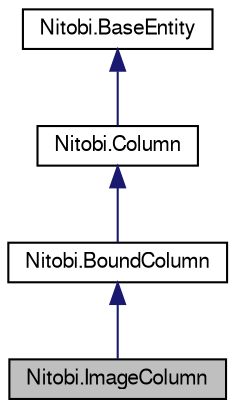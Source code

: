 digraph G
{
  bgcolor="transparent";
  edge [fontname="FreeSans",fontsize=10,labelfontname="FreeSans",labelfontsize=10];
  node [fontname="FreeSans",fontsize=10,shape=record];
  Node1 [label="Nitobi.ImageColumn",height=0.2,width=0.4,color="black", fillcolor="grey75", style="filled" fontcolor="black"];
  Node2 -> Node1 [dir=back,color="midnightblue",fontsize=10,style="solid",fontname="FreeSans"];
  Node2 [label="Nitobi.BoundColumn",height=0.2,width=0.4,color="black",URL="$class_nitobi_1_1_bound_column.html"];
  Node3 -> Node2 [dir=back,color="midnightblue",fontsize=10,style="solid",fontname="FreeSans"];
  Node3 [label="Nitobi.Column",height=0.2,width=0.4,color="black",URL="$class_nitobi_1_1_column.html"];
  Node4 -> Node3 [dir=back,color="midnightblue",fontsize=10,style="solid",fontname="FreeSans"];
  Node4 [label="Nitobi.BaseEntity",height=0.2,width=0.4,color="black",URL="$class_nitobi_1_1_base_entity.html"];
}
